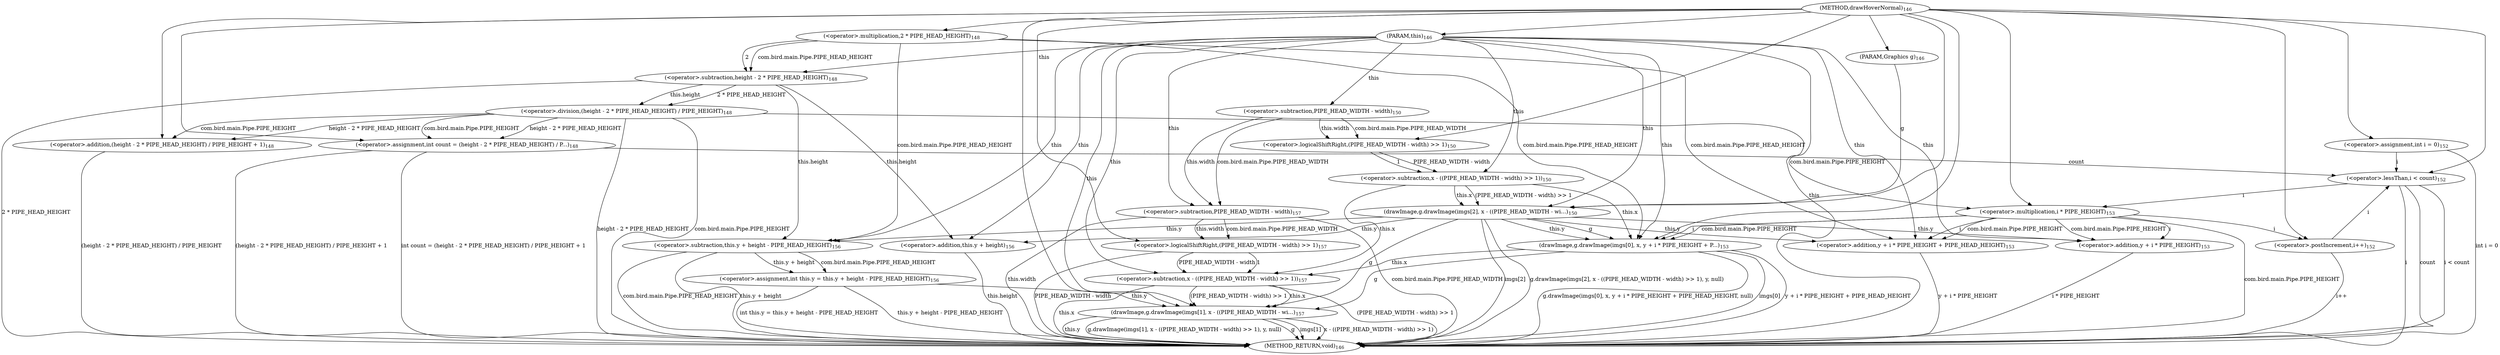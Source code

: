 digraph "drawHoverNormal" {  
"449" [label = <(METHOD,drawHoverNormal)<SUB>146</SUB>> ]
"569" [label = <(METHOD_RETURN,void)<SUB>146</SUB>> ]
"19" [label = <(PARAM,this)<SUB>146</SUB>> ]
"450" [label = <(PARAM,Graphics g)<SUB>146</SUB>> ]
"453" [label = <(&lt;operator&gt;.assignment,int count = (height - 2 * PIPE_HEAD_HEIGHT) / P...)<SUB>148</SUB>> ]
"470" [label = <(drawImage,g.drawImage(imgs[2], x - ((PIPE_HEAD_WIDTH - wi...)<SUB>150</SUB>> ]
"529" [label = <(&lt;operator&gt;.assignment,int this.y = this.y + height - PIPE_HEAD_HEIGHT)<SUB>156</SUB>> ]
"543" [label = <(drawImage,g.drawImage(imgs[1], x - ((PIPE_HEAD_WIDTH - wi...)<SUB>157</SUB>> ]
"453" [label = <(&lt;operator&gt;.assignment,int count = (height - 2 * PIPE_HEAD_HEIGHT) / P...)<SUB>148</SUB>> ]
"453" [label = <(&lt;operator&gt;.assignment,int count = (height - 2 * PIPE_HEAD_HEIGHT) / P...)<SUB>148</SUB>> ]
"470" [label = <(drawImage,g.drawImage(imgs[2], x - ((PIPE_HEAD_WIDTH - wi...)<SUB>150</SUB>> ]
"470" [label = <(drawImage,g.drawImage(imgs[2], x - ((PIPE_HEAD_WIDTH - wi...)<SUB>150</SUB>> ]
"470" [label = <(drawImage,g.drawImage(imgs[2], x - ((PIPE_HEAD_WIDTH - wi...)<SUB>150</SUB>> ]
"470" [label = <(drawImage,g.drawImage(imgs[2], x - ((PIPE_HEAD_WIDTH - wi...)<SUB>150</SUB>> ]
"470" [label = <(drawImage,g.drawImage(imgs[2], x - ((PIPE_HEAD_WIDTH - wi...)<SUB>150</SUB>> ]
"496" [label = <(&lt;operator&gt;.assignment,int i = 0)<SUB>152</SUB>> ]
"499" [label = <(&lt;operator&gt;.lessThan,i &lt; count)<SUB>152</SUB>> ]
"502" [label = <(&lt;operator&gt;.postIncrement,i++)<SUB>152</SUB>> ]
"529" [label = <(&lt;operator&gt;.assignment,int this.y = this.y + height - PIPE_HEAD_HEIGHT)<SUB>156</SUB>> ]
"529" [label = <(&lt;operator&gt;.assignment,int this.y = this.y + height - PIPE_HEAD_HEIGHT)<SUB>156</SUB>> ]
"543" [label = <(drawImage,g.drawImage(imgs[1], x - ((PIPE_HEAD_WIDTH - wi...)<SUB>157</SUB>> ]
"543" [label = <(drawImage,g.drawImage(imgs[1], x - ((PIPE_HEAD_WIDTH - wi...)<SUB>157</SUB>> ]
"543" [label = <(drawImage,g.drawImage(imgs[1], x - ((PIPE_HEAD_WIDTH - wi...)<SUB>157</SUB>> ]
"543" [label = <(drawImage,g.drawImage(imgs[1], x - ((PIPE_HEAD_WIDTH - wi...)<SUB>157</SUB>> ]
"543" [label = <(drawImage,g.drawImage(imgs[1], x - ((PIPE_HEAD_WIDTH - wi...)<SUB>157</SUB>> ]
"455" [label = <(&lt;operator&gt;.addition,(height - 2 * PIPE_HEAD_HEIGHT) / PIPE_HEIGHT + 1)<SUB>148</SUB>> ]
"455" [label = <(&lt;operator&gt;.addition,(height - 2 * PIPE_HEAD_HEIGHT) / PIPE_HEIGHT + 1)<SUB>148</SUB>> ]
"477" [label = <(&lt;operator&gt;.subtraction,x - ((PIPE_HEAD_WIDTH - width) &gt;&gt; 1))<SUB>150</SUB>> ]
"477" [label = <(&lt;operator&gt;.subtraction,x - ((PIPE_HEAD_WIDTH - width) &gt;&gt; 1))<SUB>150</SUB>> ]
"496" [label = <(&lt;operator&gt;.assignment,int i = 0)<SUB>152</SUB>> ]
"496" [label = <(&lt;operator&gt;.assignment,int i = 0)<SUB>152</SUB>> ]
"499" [label = <(&lt;operator&gt;.lessThan,i &lt; count)<SUB>152</SUB>> ]
"499" [label = <(&lt;operator&gt;.lessThan,i &lt; count)<SUB>152</SUB>> ]
"502" [label = <(&lt;operator&gt;.postIncrement,i++)<SUB>152</SUB>> ]
"505" [label = <(drawImage,g.drawImage(imgs[0], x, y + i * PIPE_HEIGHT + P...)<SUB>153</SUB>> ]
"533" [label = <(&lt;operator&gt;.subtraction,this.y + height - PIPE_HEAD_HEIGHT)<SUB>156</SUB>> ]
"533" [label = <(&lt;operator&gt;.subtraction,this.y + height - PIPE_HEAD_HEIGHT)<SUB>156</SUB>> ]
"550" [label = <(&lt;operator&gt;.subtraction,x - ((PIPE_HEAD_WIDTH - width) &gt;&gt; 1))<SUB>157</SUB>> ]
"550" [label = <(&lt;operator&gt;.subtraction,x - ((PIPE_HEAD_WIDTH - width) &gt;&gt; 1))<SUB>157</SUB>> ]
"456" [label = <(&lt;operator&gt;.division,(height - 2 * PIPE_HEAD_HEIGHT) / PIPE_HEIGHT)<SUB>148</SUB>> ]
"456" [label = <(&lt;operator&gt;.division,(height - 2 * PIPE_HEAD_HEIGHT) / PIPE_HEIGHT)<SUB>148</SUB>> ]
"481" [label = <(&lt;operator&gt;.logicalShiftRight,(PIPE_HEAD_WIDTH - width) &gt;&gt; 1)<SUB>150</SUB>> ]
"481" [label = <(&lt;operator&gt;.logicalShiftRight,(PIPE_HEAD_WIDTH - width) &gt;&gt; 1)<SUB>150</SUB>> ]
"505" [label = <(drawImage,g.drawImage(imgs[0], x, y + i * PIPE_HEIGHT + P...)<SUB>153</SUB>> ]
"505" [label = <(drawImage,g.drawImage(imgs[0], x, y + i * PIPE_HEIGHT + P...)<SUB>153</SUB>> ]
"505" [label = <(drawImage,g.drawImage(imgs[0], x, y + i * PIPE_HEIGHT + P...)<SUB>153</SUB>> ]
"505" [label = <(drawImage,g.drawImage(imgs[0], x, y + i * PIPE_HEIGHT + P...)<SUB>153</SUB>> ]
"505" [label = <(drawImage,g.drawImage(imgs[0], x, y + i * PIPE_HEIGHT + P...)<SUB>153</SUB>> ]
"534" [label = <(&lt;operator&gt;.addition,this.y + height)<SUB>156</SUB>> ]
"534" [label = <(&lt;operator&gt;.addition,this.y + height)<SUB>156</SUB>> ]
"554" [label = <(&lt;operator&gt;.logicalShiftRight,(PIPE_HEAD_WIDTH - width) &gt;&gt; 1)<SUB>157</SUB>> ]
"554" [label = <(&lt;operator&gt;.logicalShiftRight,(PIPE_HEAD_WIDTH - width) &gt;&gt; 1)<SUB>157</SUB>> ]
"457" [label = <(&lt;operator&gt;.subtraction,height - 2 * PIPE_HEAD_HEIGHT)<SUB>148</SUB>> ]
"457" [label = <(&lt;operator&gt;.subtraction,height - 2 * PIPE_HEAD_HEIGHT)<SUB>148</SUB>> ]
"482" [label = <(&lt;operator&gt;.subtraction,PIPE_HEAD_WIDTH - width)<SUB>150</SUB>> ]
"482" [label = <(&lt;operator&gt;.subtraction,PIPE_HEAD_WIDTH - width)<SUB>150</SUB>> ]
"515" [label = <(&lt;operator&gt;.addition,y + i * PIPE_HEIGHT + PIPE_HEAD_HEIGHT)<SUB>153</SUB>> ]
"515" [label = <(&lt;operator&gt;.addition,y + i * PIPE_HEIGHT + PIPE_HEAD_HEIGHT)<SUB>153</SUB>> ]
"555" [label = <(&lt;operator&gt;.subtraction,PIPE_HEAD_WIDTH - width)<SUB>157</SUB>> ]
"555" [label = <(&lt;operator&gt;.subtraction,PIPE_HEAD_WIDTH - width)<SUB>157</SUB>> ]
"461" [label = <(&lt;operator&gt;.multiplication,2 * PIPE_HEAD_HEIGHT)<SUB>148</SUB>> ]
"461" [label = <(&lt;operator&gt;.multiplication,2 * PIPE_HEAD_HEIGHT)<SUB>148</SUB>> ]
"516" [label = <(&lt;operator&gt;.addition,y + i * PIPE_HEIGHT)<SUB>153</SUB>> ]
"516" [label = <(&lt;operator&gt;.addition,y + i * PIPE_HEIGHT)<SUB>153</SUB>> ]
"520" [label = <(&lt;operator&gt;.multiplication,i * PIPE_HEIGHT)<SUB>153</SUB>> ]
"520" [label = <(&lt;operator&gt;.multiplication,i * PIPE_HEIGHT)<SUB>153</SUB>> ]
  "19" -> "569"  [ label = "this"] 
  "457" -> "569"  [ label = "2 * PIPE_HEAD_HEIGHT"] 
  "456" -> "569"  [ label = "height - 2 * PIPE_HEAD_HEIGHT"] 
  "456" -> "569"  [ label = "com.bird.main.Pipe.PIPE_HEIGHT"] 
  "455" -> "569"  [ label = "(height - 2 * PIPE_HEAD_HEIGHT) / PIPE_HEIGHT"] 
  "453" -> "569"  [ label = "(height - 2 * PIPE_HEAD_HEIGHT) / PIPE_HEIGHT + 1"] 
  "453" -> "569"  [ label = "int count = (height - 2 * PIPE_HEAD_HEIGHT) / PIPE_HEIGHT + 1"] 
  "470" -> "569"  [ label = "imgs[2]"] 
  "470" -> "569"  [ label = "g.drawImage(imgs[2], x - ((PIPE_HEAD_WIDTH - width) &gt;&gt; 1), y, null)"] 
  "496" -> "569"  [ label = "int i = 0"] 
  "499" -> "569"  [ label = "i"] 
  "499" -> "569"  [ label = "count"] 
  "499" -> "569"  [ label = "i &lt; count"] 
  "534" -> "569"  [ label = "this.height"] 
  "533" -> "569"  [ label = "this.y + height"] 
  "533" -> "569"  [ label = "com.bird.main.Pipe.PIPE_HEAD_HEIGHT"] 
  "529" -> "569"  [ label = "this.y + height - PIPE_HEAD_HEIGHT"] 
  "529" -> "569"  [ label = "int this.y = this.y + height - PIPE_HEAD_HEIGHT"] 
  "543" -> "569"  [ label = "g"] 
  "543" -> "569"  [ label = "imgs[1]"] 
  "550" -> "569"  [ label = "this.x"] 
  "555" -> "569"  [ label = "com.bird.main.Pipe.PIPE_HEAD_WIDTH"] 
  "555" -> "569"  [ label = "this.width"] 
  "554" -> "569"  [ label = "PIPE_HEAD_WIDTH - width"] 
  "550" -> "569"  [ label = "(PIPE_HEAD_WIDTH - width) &gt;&gt; 1"] 
  "543" -> "569"  [ label = "x - ((PIPE_HEAD_WIDTH - width) &gt;&gt; 1)"] 
  "543" -> "569"  [ label = "this.y"] 
  "543" -> "569"  [ label = "g.drawImage(imgs[1], x - ((PIPE_HEAD_WIDTH - width) &gt;&gt; 1), y, null)"] 
  "505" -> "569"  [ label = "imgs[0]"] 
  "520" -> "569"  [ label = "com.bird.main.Pipe.PIPE_HEIGHT"] 
  "516" -> "569"  [ label = "i * PIPE_HEIGHT"] 
  "515" -> "569"  [ label = "y + i * PIPE_HEIGHT"] 
  "505" -> "569"  [ label = "y + i * PIPE_HEIGHT + PIPE_HEAD_HEIGHT"] 
  "505" -> "569"  [ label = "g.drawImage(imgs[0], x, y + i * PIPE_HEIGHT + PIPE_HEAD_HEIGHT, null)"] 
  "502" -> "569"  [ label = "i++"] 
  "449" -> "19" 
  "449" -> "450" 
  "456" -> "453"  [ label = "height - 2 * PIPE_HEAD_HEIGHT"] 
  "456" -> "453"  [ label = "com.bird.main.Pipe.PIPE_HEIGHT"] 
  "449" -> "453" 
  "533" -> "529"  [ label = "this.y + height"] 
  "533" -> "529"  [ label = "com.bird.main.Pipe.PIPE_HEAD_HEIGHT"] 
  "450" -> "470"  [ label = "g"] 
  "449" -> "470" 
  "477" -> "470"  [ label = "this.x"] 
  "477" -> "470"  [ label = "(PIPE_HEAD_WIDTH - width) &gt;&gt; 1"] 
  "19" -> "470"  [ label = "this"] 
  "449" -> "496" 
  "470" -> "543"  [ label = "g"] 
  "505" -> "543"  [ label = "g"] 
  "449" -> "543" 
  "550" -> "543"  [ label = "this.x"] 
  "550" -> "543"  [ label = "(PIPE_HEAD_WIDTH - width) &gt;&gt; 1"] 
  "19" -> "543"  [ label = "this"] 
  "529" -> "543"  [ label = "this.y"] 
  "456" -> "455"  [ label = "height - 2 * PIPE_HEAD_HEIGHT"] 
  "456" -> "455"  [ label = "com.bird.main.Pipe.PIPE_HEIGHT"] 
  "449" -> "455" 
  "19" -> "477"  [ label = "this"] 
  "481" -> "477"  [ label = "PIPE_HEAD_WIDTH - width"] 
  "481" -> "477"  [ label = "1"] 
  "496" -> "499"  [ label = "i"] 
  "502" -> "499"  [ label = "i"] 
  "449" -> "499" 
  "453" -> "499"  [ label = "count"] 
  "520" -> "502"  [ label = "i"] 
  "449" -> "502" 
  "19" -> "533"  [ label = "this"] 
  "470" -> "533"  [ label = "this.y"] 
  "457" -> "533"  [ label = "this.height"] 
  "461" -> "533"  [ label = "com.bird.main.Pipe.PIPE_HEAD_HEIGHT"] 
  "19" -> "550"  [ label = "this"] 
  "477" -> "550"  [ label = "this.x"] 
  "505" -> "550"  [ label = "this.x"] 
  "554" -> "550"  [ label = "PIPE_HEAD_WIDTH - width"] 
  "554" -> "550"  [ label = "1"] 
  "457" -> "456"  [ label = "this.height"] 
  "457" -> "456"  [ label = "2 * PIPE_HEAD_HEIGHT"] 
  "482" -> "481"  [ label = "com.bird.main.Pipe.PIPE_HEAD_WIDTH"] 
  "482" -> "481"  [ label = "this.width"] 
  "449" -> "481" 
  "470" -> "505"  [ label = "g"] 
  "449" -> "505" 
  "19" -> "505"  [ label = "this"] 
  "477" -> "505"  [ label = "this.x"] 
  "470" -> "505"  [ label = "this.y"] 
  "520" -> "505"  [ label = "i"] 
  "520" -> "505"  [ label = "com.bird.main.Pipe.PIPE_HEIGHT"] 
  "461" -> "505"  [ label = "com.bird.main.Pipe.PIPE_HEAD_HEIGHT"] 
  "19" -> "534"  [ label = "this"] 
  "470" -> "534"  [ label = "this.y"] 
  "457" -> "534"  [ label = "this.height"] 
  "555" -> "554"  [ label = "com.bird.main.Pipe.PIPE_HEAD_WIDTH"] 
  "555" -> "554"  [ label = "this.width"] 
  "449" -> "554" 
  "19" -> "457"  [ label = "this"] 
  "461" -> "457"  [ label = "2"] 
  "461" -> "457"  [ label = "com.bird.main.Pipe.PIPE_HEAD_HEIGHT"] 
  "19" -> "482"  [ label = "this"] 
  "19" -> "515"  [ label = "this"] 
  "470" -> "515"  [ label = "this.y"] 
  "520" -> "515"  [ label = "i"] 
  "520" -> "515"  [ label = "com.bird.main.Pipe.PIPE_HEIGHT"] 
  "461" -> "515"  [ label = "com.bird.main.Pipe.PIPE_HEAD_HEIGHT"] 
  "482" -> "555"  [ label = "com.bird.main.Pipe.PIPE_HEAD_WIDTH"] 
  "19" -> "555"  [ label = "this"] 
  "482" -> "555"  [ label = "this.width"] 
  "449" -> "461" 
  "19" -> "516"  [ label = "this"] 
  "470" -> "516"  [ label = "this.y"] 
  "520" -> "516"  [ label = "i"] 
  "520" -> "516"  [ label = "com.bird.main.Pipe.PIPE_HEIGHT"] 
  "499" -> "520"  [ label = "i"] 
  "449" -> "520" 
  "456" -> "520"  [ label = "com.bird.main.Pipe.PIPE_HEIGHT"] 
}
